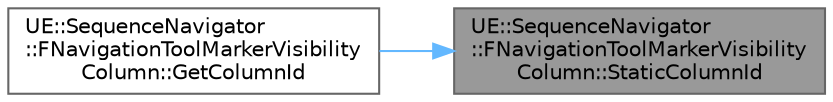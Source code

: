 digraph "UE::SequenceNavigator::FNavigationToolMarkerVisibilityColumn::StaticColumnId"
{
 // INTERACTIVE_SVG=YES
 // LATEX_PDF_SIZE
  bgcolor="transparent";
  edge [fontname=Helvetica,fontsize=10,labelfontname=Helvetica,labelfontsize=10];
  node [fontname=Helvetica,fontsize=10,shape=box,height=0.2,width=0.4];
  rankdir="RL";
  Node1 [id="Node000001",label="UE::SequenceNavigator\l::FNavigationToolMarkerVisibility\lColumn::StaticColumnId",height=0.2,width=0.4,color="gray40", fillcolor="grey60", style="filled", fontcolor="black",tooltip=" "];
  Node1 -> Node2 [id="edge1_Node000001_Node000002",dir="back",color="steelblue1",style="solid",tooltip=" "];
  Node2 [id="Node000002",label="UE::SequenceNavigator\l::FNavigationToolMarkerVisibility\lColumn::GetColumnId",height=0.2,width=0.4,color="grey40", fillcolor="white", style="filled",URL="$d6/de9/classUE_1_1SequenceNavigator_1_1FNavigationToolMarkerVisibilityColumn.html#a1fa1fbb8a08ab234fd2790501d1b0b67",tooltip=" "];
}
